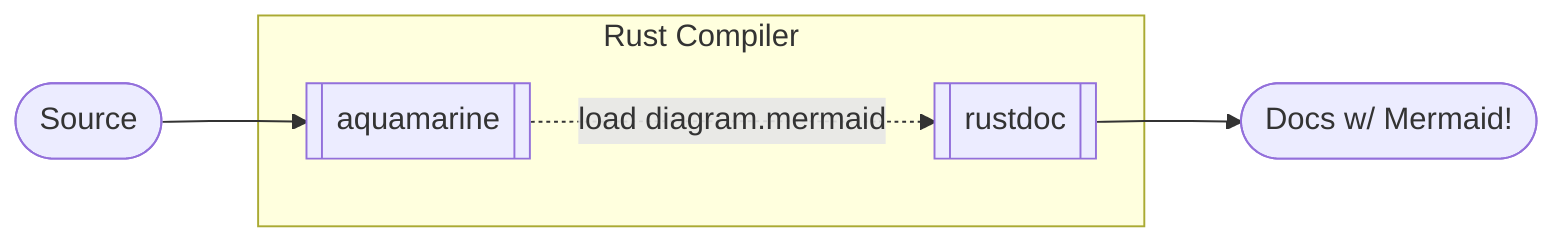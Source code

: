 graph LR
    s([Source]) --> a[[aquamarine]]
    r[[rustdoc]] --> f([Docs w/ Mermaid!])
    subgraph rustc[Rust Compiler]
    a -. "load diagram.mermaid" .-> r
    end